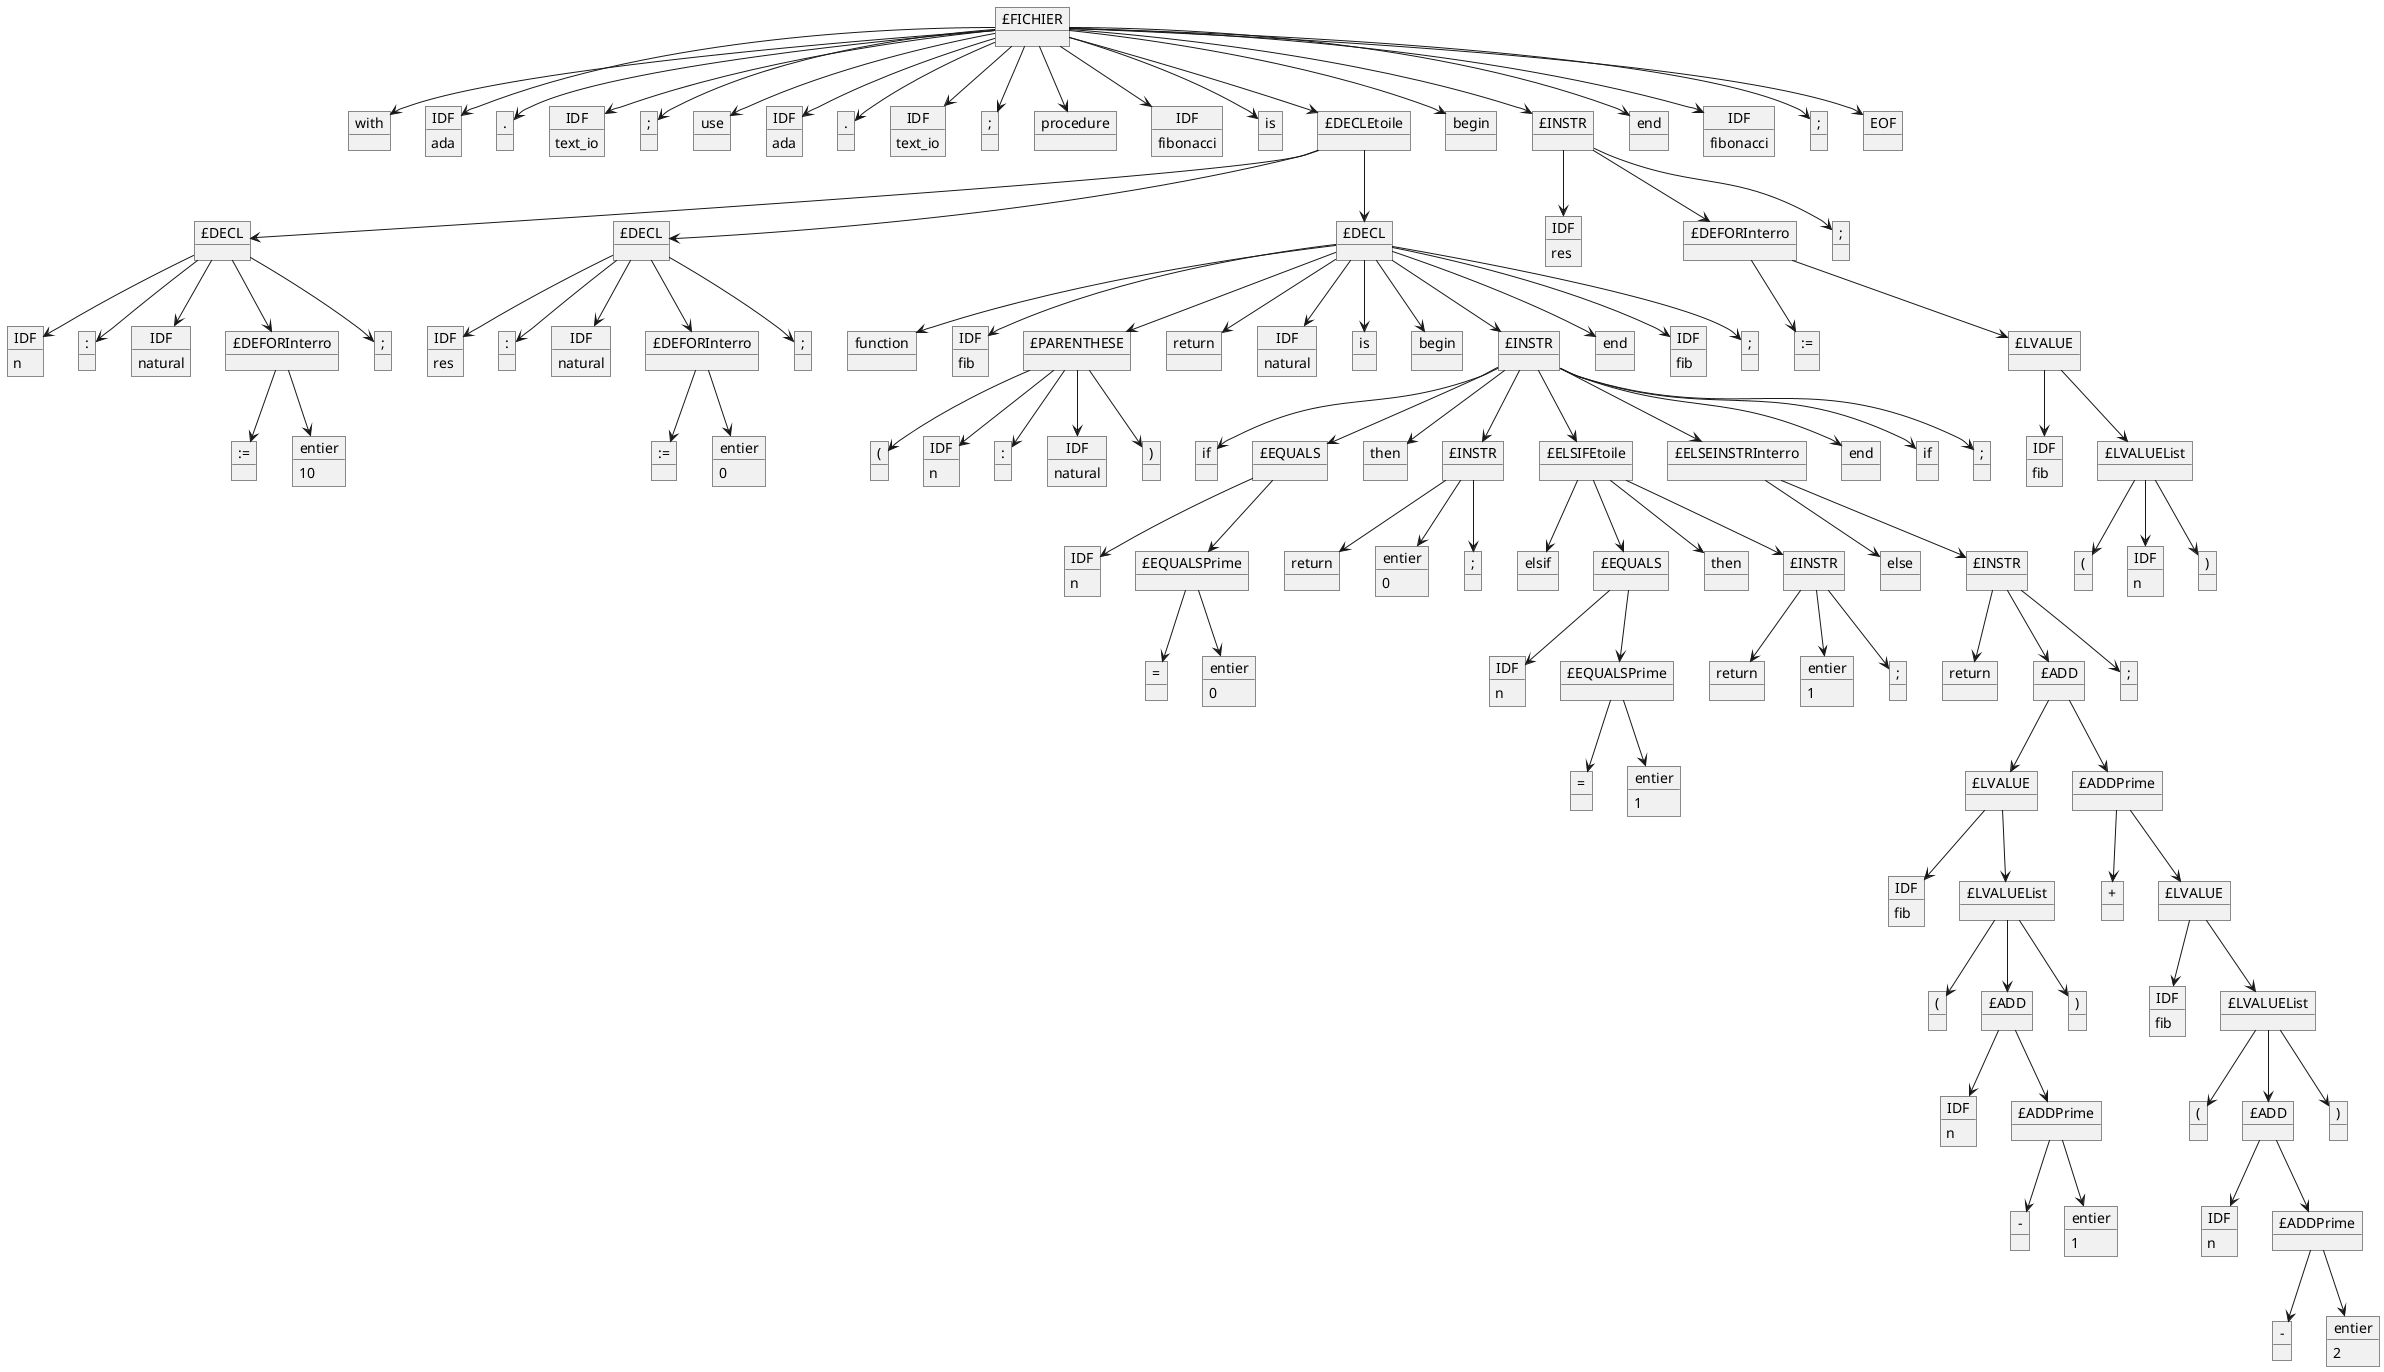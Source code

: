 @startuml Arbre_Syntaxique
object "£FICHIER" as 1
object "with" as 2
object "IDF" as 3
3 : ada
object "." as 4
object "IDF" as 5
5 : text_io
object ";" as 6
object "use" as 7
object "IDF" as 8
8 : ada
object "." as 9
object "IDF" as 10
10 : text_io
object ";" as 11
object "procedure" as 12
object "IDF" as 13
13 : fibonacci
object "is" as 14
object "£DECLEtoile" as 15
object "begin" as 16
object "£INSTR" as 17
object "end" as 18
object "IDF" as 19
19 : fibonacci
object ";" as 20
object "EOF" as 21
object "£DECL" as 22
object "£DECL" as 23
object "£DECL" as 24
object "IDF" as 25
25 : res
object "£DEFORInterro" as 26
object ";" as 27
object "IDF" as 28
28 : n
object ":" as 29
object "IDF" as 30
30 : natural
object "£DEFORInterro" as 31
object ";" as 32
object "IDF" as 33
33 : res
object ":" as 34
object "IDF" as 35
35 : natural
object "£DEFORInterro" as 36
object ";" as 37
object "function" as 38
object "IDF" as 39
39 : fib
object "£PARENTHESE" as 40
object "return" as 41
object "IDF" as 42
42 : natural
object "is" as 43
object "begin" as 44
object "£INSTR" as 45
object "end" as 46
object "IDF" as 47
47 : fib
object ";" as 48
object ":=" as 49
object "£LVALUE" as 50
object ":=" as 51
object "entier" as 52
52 : 10
object ":=" as 53
object "entier" as 54
54 : 0
object "(" as 55
object "IDF" as 56
56 : n
object ":" as 57
object "IDF" as 58
58 : natural
object ")" as 59
object "if" as 60
object "£EQUALS" as 61
object "then" as 62
object "£INSTR" as 63
object "£ELSIFEtoile" as 64
object "£ELSEINSTRInterro" as 65
object "end" as 66
object "if" as 67
object ";" as 68
object "IDF" as 69
69 : fib
object "£LVALUEList" as 70
object "IDF" as 71
71 : n
object "£EQUALSPrime" as 72
object "return" as 73
object "entier" as 74
74 : 0
object ";" as 75
object "elsif" as 76
object "£EQUALS" as 77
object "then" as 78
object "£INSTR" as 79
object "else" as 80
object "£INSTR" as 81
object "(" as 82
object "IDF" as 83
83 : n
object ")" as 84
object "=" as 85
object "entier" as 86
86 : 0
object "IDF" as 87
87 : n
object "£EQUALSPrime" as 88
object "return" as 89
object "entier" as 90
90 : 1
object ";" as 91
object "return" as 92
object "£ADD" as 93
object ";" as 94
object "=" as 95
object "entier" as 96
96 : 1
object "£LVALUE" as 97
object "£ADDPrime" as 98
object "IDF" as 99
99 : fib
object "£LVALUEList" as 100
object "+" as 101
object "£LVALUE" as 102
object "(" as 103
object "£ADD" as 104
object ")" as 105
object "IDF" as 106
106 : fib
object "£LVALUEList" as 107
object "IDF" as 108
108 : n
object "£ADDPrime" as 109
object "(" as 110
object "£ADD" as 111
object ")" as 112
object "-" as 113
object "entier" as 114
114 : 1
object "IDF" as 115
115 : n
object "£ADDPrime" as 116
object "-" as 117
object "entier" as 118
118 : 2
1 -down-> 2
1 -down-> 3
1 -down-> 4
1 -down-> 5
1 -down-> 6
1 -down-> 7
1 -down-> 8
1 -down-> 9
1 -down-> 10
1 -down-> 11
1 -down-> 12
1 -down-> 13
1 -down-> 14
1 -down-> 15
1 -down-> 16
1 -down-> 17
1 -down-> 18
1 -down-> 19
1 -down-> 20
1 -down-> 21
15 -down-> 22
15 -down-> 23
15 -down-> 24
17 -down-> 25
17 -down-> 26
17 -down-> 27
22 -down-> 28
22 -down-> 29
22 -down-> 30
22 -down-> 31
22 -down-> 32
23 -down-> 33
23 -down-> 34
23 -down-> 35
23 -down-> 36
23 -down-> 37
24 -down-> 38
24 -down-> 39
24 -down-> 40
24 -down-> 41
24 -down-> 42
24 -down-> 43
24 -down-> 44
24 -down-> 45
24 -down-> 46
24 -down-> 47
24 -down-> 48
26 -down-> 49
26 -down-> 50
31 -down-> 51
31 -down-> 52
36 -down-> 53
36 -down-> 54
40 -down-> 55
40 -down-> 56
40 -down-> 57
40 -down-> 58
40 -down-> 59
45 -down-> 60
45 -down-> 61
45 -down-> 62
45 -down-> 63
45 -down-> 64
45 -down-> 65
45 -down-> 66
45 -down-> 67
45 -down-> 68
50 -down-> 69
50 -down-> 70
61 -down-> 71
61 -down-> 72
63 -down-> 73
63 -down-> 74
63 -down-> 75
64 -down-> 76
64 -down-> 77
64 -down-> 78
64 -down-> 79
65 -down-> 80
65 -down-> 81
70 -down-> 82
70 -down-> 83
70 -down-> 84
72 -down-> 85
72 -down-> 86
77 -down-> 87
77 -down-> 88
79 -down-> 89
79 -down-> 90
79 -down-> 91
81 -down-> 92
81 -down-> 93
81 -down-> 94
88 -down-> 95
88 -down-> 96
93 -down-> 97
93 -down-> 98
97 -down-> 99
97 -down-> 100
98 -down-> 101
98 -down-> 102
100 -down-> 103
100 -down-> 104
100 -down-> 105
102 -down-> 106
102 -down-> 107
104 -down-> 108
104 -down-> 109
107 -down-> 110
107 -down-> 111
107 -down-> 112
109 -down-> 113
109 -down-> 114
111 -down-> 115
111 -down-> 116
116 -down-> 117
116 -down-> 118
@enduml
